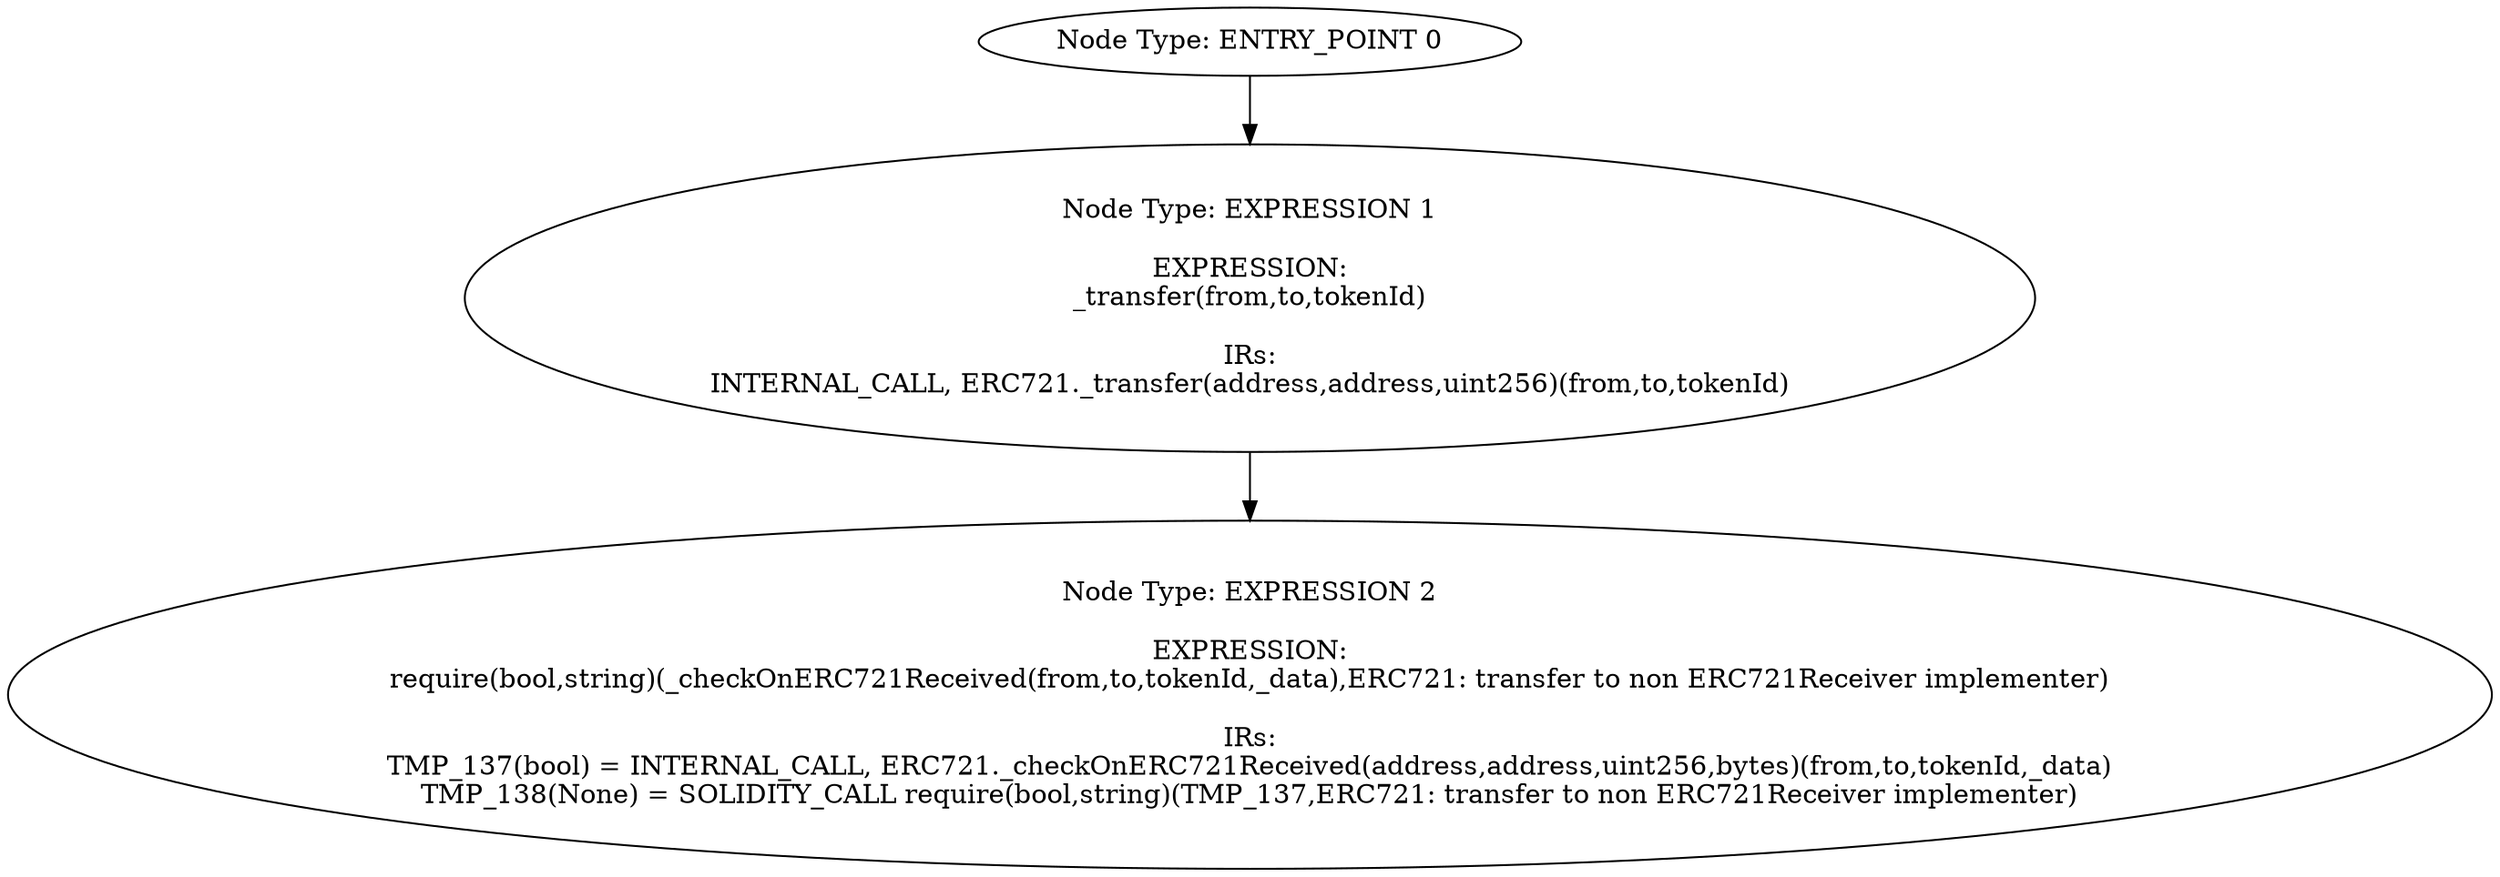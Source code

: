 digraph{
0[label="Node Type: ENTRY_POINT 0
"];
0->1;
1[label="Node Type: EXPRESSION 1

EXPRESSION:
_transfer(from,to,tokenId)

IRs:
INTERNAL_CALL, ERC721._transfer(address,address,uint256)(from,to,tokenId)"];
1->2;
2[label="Node Type: EXPRESSION 2

EXPRESSION:
require(bool,string)(_checkOnERC721Received(from,to,tokenId,_data),ERC721: transfer to non ERC721Receiver implementer)

IRs:
TMP_137(bool) = INTERNAL_CALL, ERC721._checkOnERC721Received(address,address,uint256,bytes)(from,to,tokenId,_data)
TMP_138(None) = SOLIDITY_CALL require(bool,string)(TMP_137,ERC721: transfer to non ERC721Receiver implementer)"];
}
